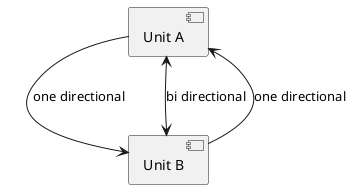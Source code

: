 @startuml IUC
component "Unit A" as UA
component "Unit B" as UB

UA --> UB: "one directional"
UA <--> UB: "bi directional"
UA <-- UB: "one directional"
@enduml